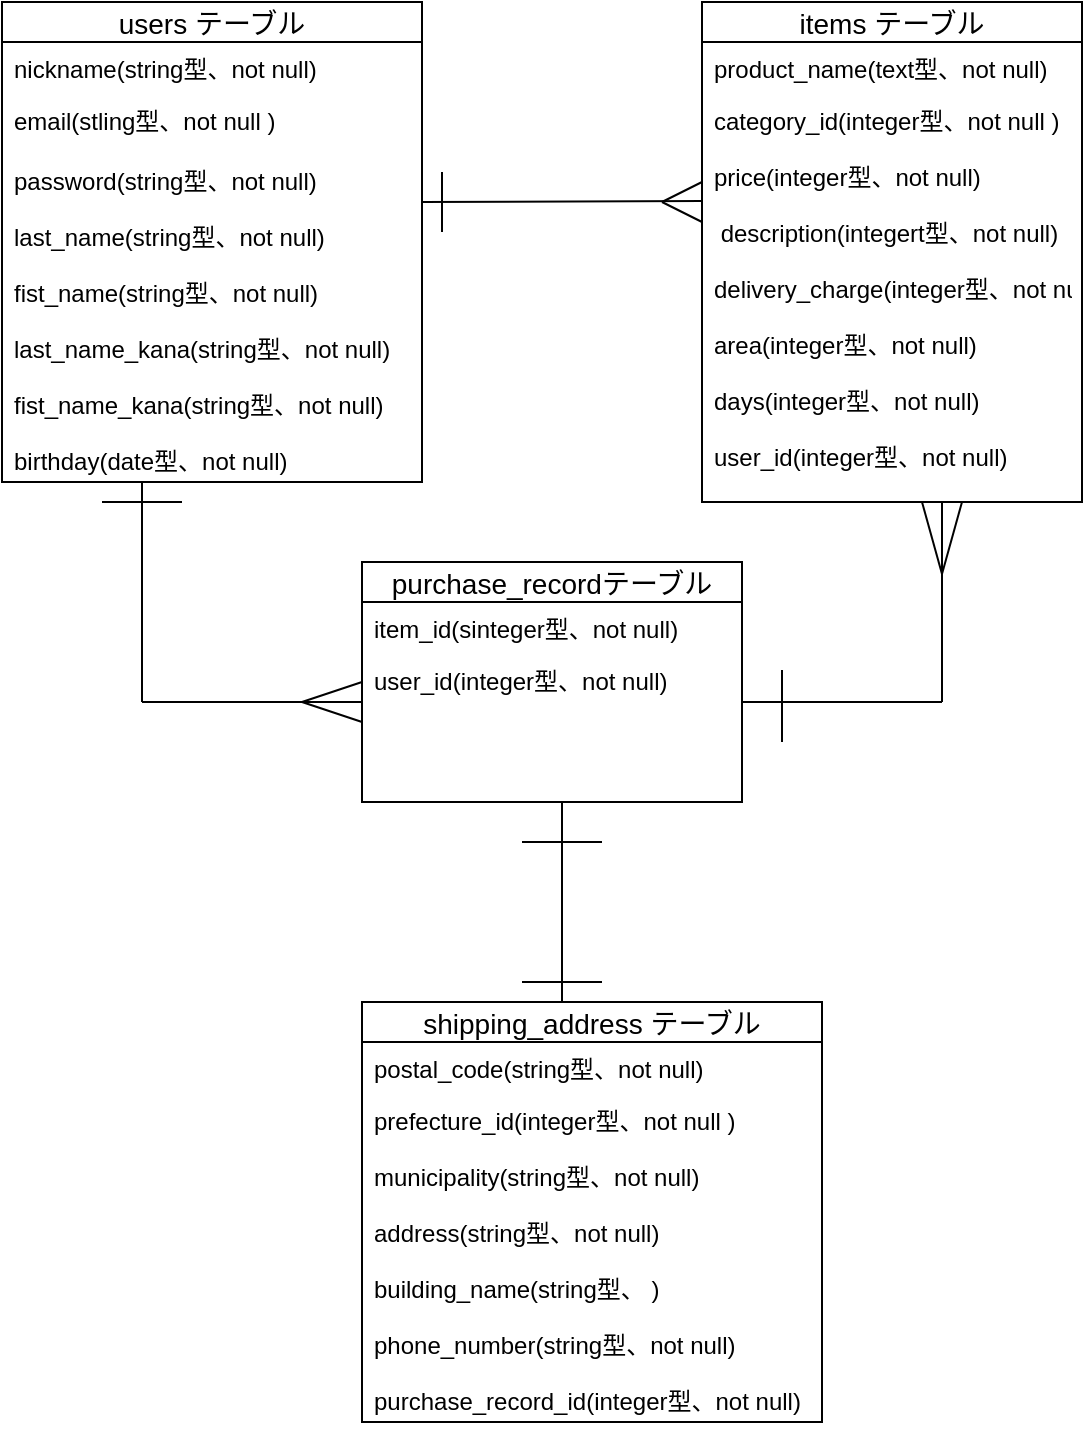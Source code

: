 <mxfile version="13.6.5">
    <diagram id="QX7Jk_6itH5B-4H5pDlQ" name="ページ1">
        <mxGraphModel dx="628" dy="701" grid="1" gridSize="10" guides="1" tooltips="1" connect="1" arrows="1" fold="1" page="1" pageScale="1" pageWidth="1169" pageHeight="827" math="0" shadow="0">
            <root>
                <mxCell id="0"/>
                <mxCell id="1" parent="0"/>
                <mxCell id="30" value="users テーブル" style="swimlane;fontStyle=0;childLayout=stackLayout;horizontal=1;startSize=20;horizontalStack=0;resizeParent=1;resizeParentMax=0;resizeLast=0;collapsible=1;marginBottom=0;align=center;fontSize=14;" vertex="1" parent="1">
                    <mxGeometry x="40" y="40" width="210" height="240" as="geometry"/>
                </mxCell>
                <mxCell id="31" value="nickname(string型、not null)&#10;" style="text;strokeColor=none;fillColor=none;spacingLeft=4;spacingRight=4;overflow=hidden;rotatable=0;points=[[0,0.5],[1,0.5]];portConstraint=eastwest;fontSize=12;" vertex="1" parent="30">
                    <mxGeometry y="20" width="210" height="26" as="geometry"/>
                </mxCell>
                <mxCell id="32" value="email(stling型、not null )&#10;" style="text;strokeColor=none;fillColor=none;spacingLeft=4;spacingRight=4;overflow=hidden;rotatable=0;points=[[0,0.5],[1,0.5]];portConstraint=eastwest;fontSize=12;" vertex="1" parent="30">
                    <mxGeometry y="46" width="210" height="194" as="geometry"/>
                </mxCell>
                <mxCell id="33" value="password(string型、not null)&#10;&#10;last_name(string型、not null)&#10;&#10;fist_name(string型、not null)&#10;&#10;last_name_kana(string型、not null)&#10;&#10;fist_name_kana(string型、not null)&#10;&#10;birthday(date型、not null)" style="text;strokeColor=none;fillColor=none;spacingLeft=4;spacingRight=4;overflow=hidden;rotatable=0;points=[[0,0.5],[1,0.5]];portConstraint=eastwest;fontSize=12;" vertex="1" parent="1">
                    <mxGeometry x="40" y="116" width="210" height="164" as="geometry"/>
                </mxCell>
                <mxCell id="47" value="" style="endArrow=none;html=1;rounded=0;" edge="1" parent="1">
                    <mxGeometry relative="1" as="geometry">
                        <mxPoint x="250" y="140" as="sourcePoint"/>
                        <mxPoint x="390" y="139.5" as="targetPoint"/>
                    </mxGeometry>
                </mxCell>
                <mxCell id="48" value="" style="endArrow=none;html=1;rounded=0;" edge="1" parent="1">
                    <mxGeometry relative="1" as="geometry">
                        <mxPoint x="260" y="155" as="sourcePoint"/>
                        <mxPoint x="260" y="125" as="targetPoint"/>
                        <Array as="points">
                            <mxPoint x="260" y="145"/>
                            <mxPoint x="260" y="135"/>
                        </Array>
                    </mxGeometry>
                </mxCell>
                <mxCell id="51" value="" style="endArrow=none;html=1;rounded=0;" edge="1" parent="1">
                    <mxGeometry relative="1" as="geometry">
                        <mxPoint x="370" y="140" as="sourcePoint"/>
                        <mxPoint x="390" y="150" as="targetPoint"/>
                    </mxGeometry>
                </mxCell>
                <mxCell id="52" value="" style="endArrow=none;html=1;rounded=0;" edge="1" parent="1">
                    <mxGeometry relative="1" as="geometry">
                        <mxPoint x="370" y="140" as="sourcePoint"/>
                        <mxPoint x="390" y="130" as="targetPoint"/>
                    </mxGeometry>
                </mxCell>
                <mxCell id="57" value="items テーブル" style="swimlane;fontStyle=0;childLayout=stackLayout;horizontal=1;startSize=20;horizontalStack=0;resizeParent=1;resizeParentMax=0;resizeLast=0;collapsible=1;marginBottom=0;align=center;fontSize=14;" vertex="1" parent="1">
                    <mxGeometry x="390" y="40" width="190" height="250" as="geometry"/>
                </mxCell>
                <mxCell id="58" value="product_name(text型、not null)" style="text;strokeColor=none;fillColor=none;spacingLeft=4;spacingRight=4;overflow=hidden;rotatable=0;points=[[0,0.5],[1,0.5]];portConstraint=eastwest;fontSize=12;" vertex="1" parent="57">
                    <mxGeometry y="20" width="190" height="26" as="geometry"/>
                </mxCell>
                <mxCell id="59" value="category_id(integer型、not null )&#10;&#10;price(integer型、not null)&#10;&#10; description(integert型、not null)&#10;&#10;delivery_charge(integer型、not null)&#10;&#10;area(integer型、not null)&#10;&#10;days(integer型、not null)&#10;&#10;user_id(integer型、not null)" style="text;strokeColor=none;fillColor=none;spacingLeft=4;spacingRight=4;overflow=hidden;rotatable=0;points=[[0,0.5],[1,0.5]];portConstraint=eastwest;fontSize=12;" vertex="1" parent="57">
                    <mxGeometry y="46" width="190" height="204" as="geometry"/>
                </mxCell>
                <mxCell id="64" value="" style="endArrow=none;html=1;rounded=0;" edge="1" parent="57">
                    <mxGeometry relative="1" as="geometry">
                        <mxPoint x="120" y="350" as="sourcePoint"/>
                        <mxPoint x="120" y="250" as="targetPoint"/>
                    </mxGeometry>
                </mxCell>
                <mxCell id="60" value="" style="endArrow=none;html=1;rounded=0;" edge="1" parent="1">
                    <mxGeometry relative="1" as="geometry">
                        <mxPoint x="110" y="280" as="sourcePoint"/>
                        <mxPoint x="110" y="390" as="targetPoint"/>
                    </mxGeometry>
                </mxCell>
                <mxCell id="66" value="" style="endArrow=none;html=1;rounded=0;" edge="1" parent="1">
                    <mxGeometry relative="1" as="geometry">
                        <mxPoint x="110" y="390" as="sourcePoint"/>
                        <mxPoint x="220" y="390" as="targetPoint"/>
                    </mxGeometry>
                </mxCell>
                <mxCell id="67" value="" style="endArrow=none;html=1;rounded=0;" edge="1" parent="1">
                    <mxGeometry relative="1" as="geometry">
                        <mxPoint x="410" y="390" as="sourcePoint"/>
                        <mxPoint x="510" y="390" as="targetPoint"/>
                    </mxGeometry>
                </mxCell>
                <mxCell id="68" value="" style="endArrow=none;html=1;rounded=0;" edge="1" parent="1">
                    <mxGeometry relative="1" as="geometry">
                        <mxPoint x="320" y="440" as="sourcePoint"/>
                        <mxPoint x="320" y="540" as="targetPoint"/>
                    </mxGeometry>
                </mxCell>
                <mxCell id="72" value="purchase_recordテーブル" style="swimlane;fontStyle=0;childLayout=stackLayout;horizontal=1;startSize=20;horizontalStack=0;resizeParent=1;resizeParentMax=0;resizeLast=0;collapsible=1;marginBottom=0;align=center;fontSize=14;" vertex="1" parent="1">
                    <mxGeometry x="220" y="320" width="190" height="120" as="geometry"/>
                </mxCell>
                <mxCell id="73" value="item_id(sinteger型、not null)" style="text;strokeColor=none;fillColor=none;spacingLeft=4;spacingRight=4;overflow=hidden;rotatable=0;points=[[0,0.5],[1,0.5]];portConstraint=eastwest;fontSize=12;" vertex="1" parent="72">
                    <mxGeometry y="20" width="190" height="26" as="geometry"/>
                </mxCell>
                <mxCell id="74" value="user_id(integer型、not null)&#10;" style="text;strokeColor=none;fillColor=none;spacingLeft=4;spacingRight=4;overflow=hidden;rotatable=0;points=[[0,0.5],[1,0.5]];portConstraint=eastwest;fontSize=12;" vertex="1" parent="72">
                    <mxGeometry y="46" width="190" height="74" as="geometry"/>
                </mxCell>
                <mxCell id="77" value="" style="endArrow=none;html=1;rounded=0;" edge="1" parent="1">
                    <mxGeometry relative="1" as="geometry">
                        <mxPoint x="90" y="290" as="sourcePoint"/>
                        <mxPoint x="130" y="290" as="targetPoint"/>
                        <Array as="points">
                            <mxPoint x="110" y="290"/>
                        </Array>
                    </mxGeometry>
                </mxCell>
                <mxCell id="78" value="" style="endArrow=none;html=1;rounded=0;" edge="1" parent="1">
                    <mxGeometry relative="1" as="geometry">
                        <mxPoint x="190" y="390" as="sourcePoint"/>
                        <mxPoint x="220" y="380" as="targetPoint"/>
                    </mxGeometry>
                </mxCell>
                <mxCell id="79" value="" style="endArrow=none;html=1;rounded=0;" edge="1" parent="1">
                    <mxGeometry relative="1" as="geometry">
                        <mxPoint x="190" y="390" as="sourcePoint"/>
                        <mxPoint x="220" y="400" as="targetPoint"/>
                    </mxGeometry>
                </mxCell>
                <mxCell id="81" value="" style="endArrow=none;html=1;rounded=0;" edge="1" parent="1">
                    <mxGeometry relative="1" as="geometry">
                        <mxPoint x="430" y="374" as="sourcePoint"/>
                        <mxPoint x="430" y="410" as="targetPoint"/>
                    </mxGeometry>
                </mxCell>
                <mxCell id="82" value="" style="endArrow=none;html=1;rounded=0;" edge="1" parent="1">
                    <mxGeometry relative="1" as="geometry">
                        <mxPoint x="300" y="460" as="sourcePoint"/>
                        <mxPoint x="340" y="460" as="targetPoint"/>
                    </mxGeometry>
                </mxCell>
                <mxCell id="83" value="" style="endArrow=none;html=1;rounded=0;" edge="1" parent="1">
                    <mxGeometry relative="1" as="geometry">
                        <mxPoint x="310" y="530" as="sourcePoint"/>
                        <mxPoint x="340" y="530" as="targetPoint"/>
                        <Array as="points">
                            <mxPoint x="300" y="530"/>
                            <mxPoint x="310" y="530"/>
                        </Array>
                    </mxGeometry>
                </mxCell>
                <mxCell id="84" value="" style="endArrow=none;html=1;rounded=0;" edge="1" parent="1">
                    <mxGeometry relative="1" as="geometry">
                        <mxPoint x="500" y="290" as="sourcePoint"/>
                        <mxPoint x="510" y="326" as="targetPoint"/>
                    </mxGeometry>
                </mxCell>
                <mxCell id="85" value="" style="endArrow=none;html=1;rounded=0;" edge="1" parent="1">
                    <mxGeometry relative="1" as="geometry">
                        <mxPoint x="520" y="290" as="sourcePoint"/>
                        <mxPoint x="510" y="326" as="targetPoint"/>
                    </mxGeometry>
                </mxCell>
                <mxCell id="69" value="shipping_address テーブル" style="swimlane;fontStyle=0;childLayout=stackLayout;horizontal=1;startSize=20;horizontalStack=0;resizeParent=1;resizeParentMax=0;resizeLast=0;collapsible=1;marginBottom=0;align=center;fontSize=14;" vertex="1" parent="1">
                    <mxGeometry x="220" y="540" width="230" height="210" as="geometry"/>
                </mxCell>
                <mxCell id="70" value="postal_code(string型、not null)" style="text;strokeColor=none;fillColor=none;spacingLeft=4;spacingRight=4;overflow=hidden;rotatable=0;points=[[0,0.5],[1,0.5]];portConstraint=eastwest;fontSize=12;" vertex="1" parent="69">
                    <mxGeometry y="20" width="230" height="26" as="geometry"/>
                </mxCell>
                <mxCell id="71" value="prefecture_id(integer型、not null )&#10;&#10;municipality(string型、not null)&#10;&#10;address(string型、not null)&#10;&#10;building_name(string型、 )&#10; &#10;phone_number(string型、not null)&#10;&#10;purchase_record_id(integer型、not null)" style="text;strokeColor=none;fillColor=none;spacingLeft=4;spacingRight=4;overflow=hidden;rotatable=0;points=[[0,0.5],[1,0.5]];portConstraint=eastwest;fontSize=12;" vertex="1" parent="69">
                    <mxGeometry y="46" width="230" height="164" as="geometry"/>
                </mxCell>
            </root>
        </mxGraphModel>
    </diagram>
</mxfile>